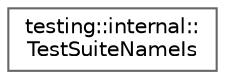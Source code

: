 digraph "Graphical Class Hierarchy"
{
 // LATEX_PDF_SIZE
  bgcolor="transparent";
  edge [fontname=Helvetica,fontsize=10,labelfontname=Helvetica,labelfontsize=10];
  node [fontname=Helvetica,fontsize=10,shape=box,height=0.2,width=0.4];
  rankdir="LR";
  Node0 [id="Node000000",label="testing::internal::\lTestSuiteNameIs",height=0.2,width=0.4,color="grey40", fillcolor="white", style="filled",URL="$classtesting_1_1internal_1_1_test_suite_name_is.html",tooltip=" "];
}
